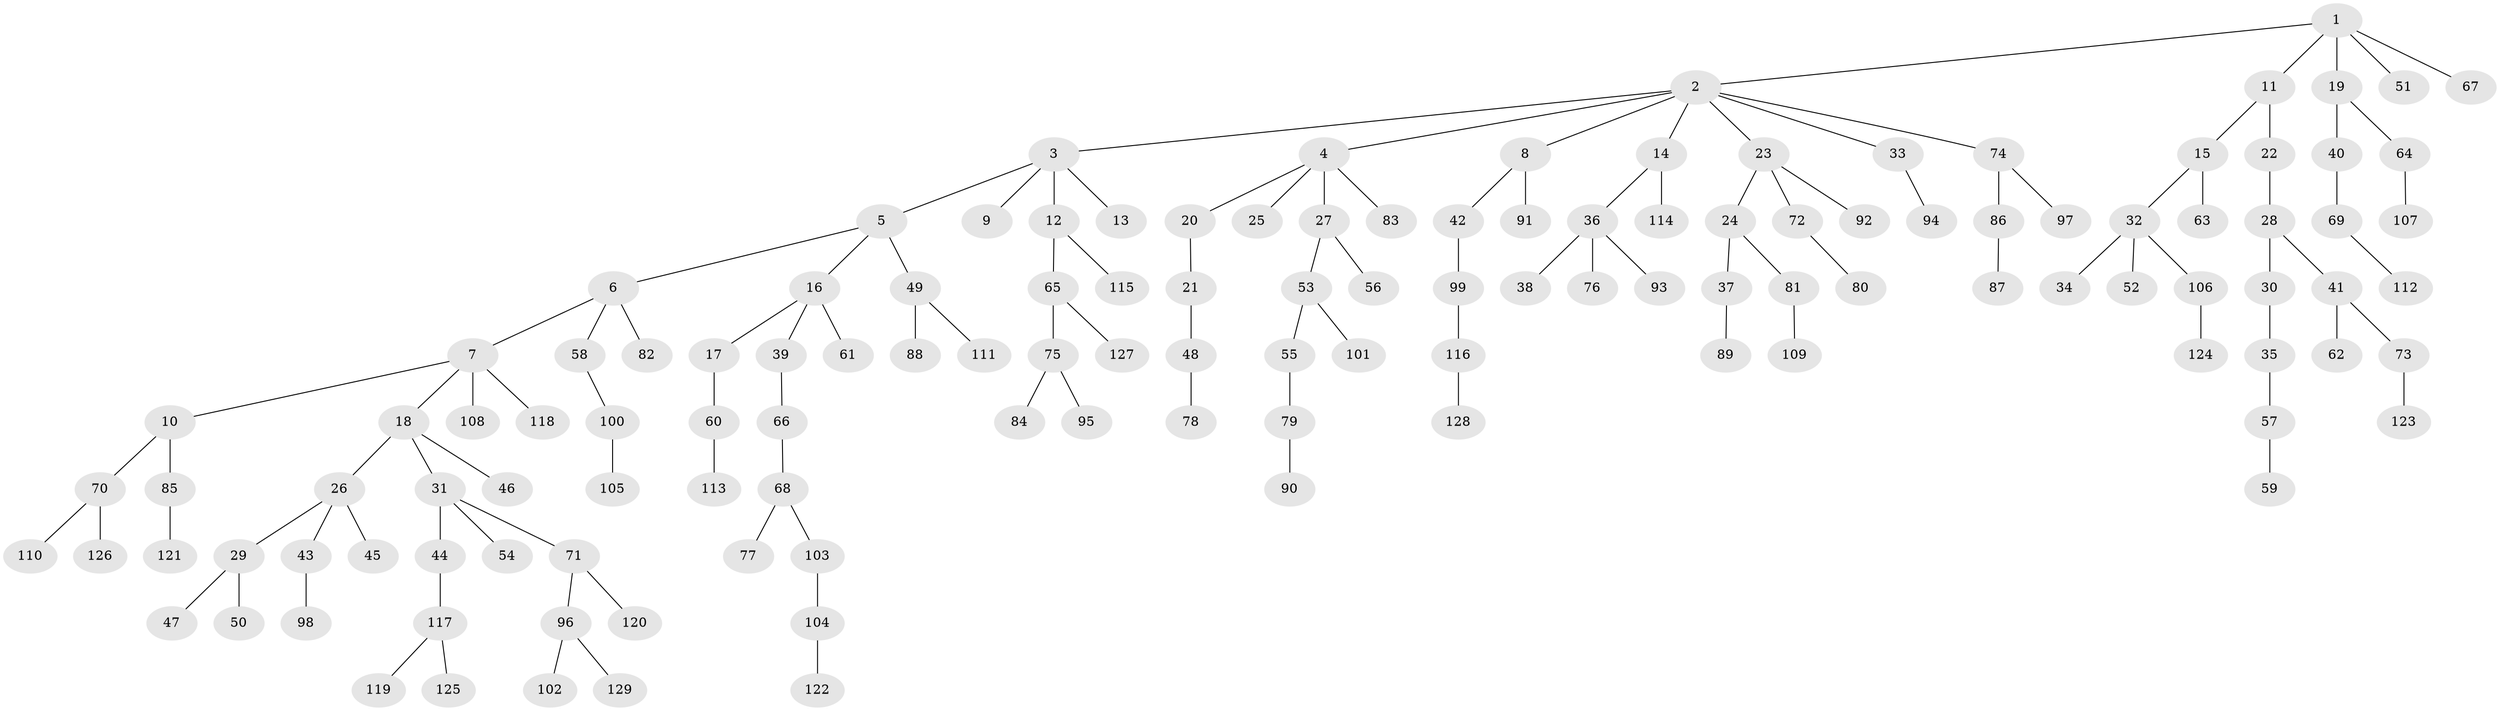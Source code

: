 // Generated by graph-tools (version 1.1) at 2025/02/03/09/25 03:02:30]
// undirected, 129 vertices, 128 edges
graph export_dot {
graph [start="1"]
  node [color=gray90,style=filled];
  1;
  2;
  3;
  4;
  5;
  6;
  7;
  8;
  9;
  10;
  11;
  12;
  13;
  14;
  15;
  16;
  17;
  18;
  19;
  20;
  21;
  22;
  23;
  24;
  25;
  26;
  27;
  28;
  29;
  30;
  31;
  32;
  33;
  34;
  35;
  36;
  37;
  38;
  39;
  40;
  41;
  42;
  43;
  44;
  45;
  46;
  47;
  48;
  49;
  50;
  51;
  52;
  53;
  54;
  55;
  56;
  57;
  58;
  59;
  60;
  61;
  62;
  63;
  64;
  65;
  66;
  67;
  68;
  69;
  70;
  71;
  72;
  73;
  74;
  75;
  76;
  77;
  78;
  79;
  80;
  81;
  82;
  83;
  84;
  85;
  86;
  87;
  88;
  89;
  90;
  91;
  92;
  93;
  94;
  95;
  96;
  97;
  98;
  99;
  100;
  101;
  102;
  103;
  104;
  105;
  106;
  107;
  108;
  109;
  110;
  111;
  112;
  113;
  114;
  115;
  116;
  117;
  118;
  119;
  120;
  121;
  122;
  123;
  124;
  125;
  126;
  127;
  128;
  129;
  1 -- 2;
  1 -- 11;
  1 -- 19;
  1 -- 51;
  1 -- 67;
  2 -- 3;
  2 -- 4;
  2 -- 8;
  2 -- 14;
  2 -- 23;
  2 -- 33;
  2 -- 74;
  3 -- 5;
  3 -- 9;
  3 -- 12;
  3 -- 13;
  4 -- 20;
  4 -- 25;
  4 -- 27;
  4 -- 83;
  5 -- 6;
  5 -- 16;
  5 -- 49;
  6 -- 7;
  6 -- 58;
  6 -- 82;
  7 -- 10;
  7 -- 18;
  7 -- 108;
  7 -- 118;
  8 -- 42;
  8 -- 91;
  10 -- 70;
  10 -- 85;
  11 -- 15;
  11 -- 22;
  12 -- 65;
  12 -- 115;
  14 -- 36;
  14 -- 114;
  15 -- 32;
  15 -- 63;
  16 -- 17;
  16 -- 39;
  16 -- 61;
  17 -- 60;
  18 -- 26;
  18 -- 31;
  18 -- 46;
  19 -- 40;
  19 -- 64;
  20 -- 21;
  21 -- 48;
  22 -- 28;
  23 -- 24;
  23 -- 72;
  23 -- 92;
  24 -- 37;
  24 -- 81;
  26 -- 29;
  26 -- 43;
  26 -- 45;
  27 -- 53;
  27 -- 56;
  28 -- 30;
  28 -- 41;
  29 -- 47;
  29 -- 50;
  30 -- 35;
  31 -- 44;
  31 -- 54;
  31 -- 71;
  32 -- 34;
  32 -- 52;
  32 -- 106;
  33 -- 94;
  35 -- 57;
  36 -- 38;
  36 -- 76;
  36 -- 93;
  37 -- 89;
  39 -- 66;
  40 -- 69;
  41 -- 62;
  41 -- 73;
  42 -- 99;
  43 -- 98;
  44 -- 117;
  48 -- 78;
  49 -- 88;
  49 -- 111;
  53 -- 55;
  53 -- 101;
  55 -- 79;
  57 -- 59;
  58 -- 100;
  60 -- 113;
  64 -- 107;
  65 -- 75;
  65 -- 127;
  66 -- 68;
  68 -- 77;
  68 -- 103;
  69 -- 112;
  70 -- 110;
  70 -- 126;
  71 -- 96;
  71 -- 120;
  72 -- 80;
  73 -- 123;
  74 -- 86;
  74 -- 97;
  75 -- 84;
  75 -- 95;
  79 -- 90;
  81 -- 109;
  85 -- 121;
  86 -- 87;
  96 -- 102;
  96 -- 129;
  99 -- 116;
  100 -- 105;
  103 -- 104;
  104 -- 122;
  106 -- 124;
  116 -- 128;
  117 -- 119;
  117 -- 125;
}
